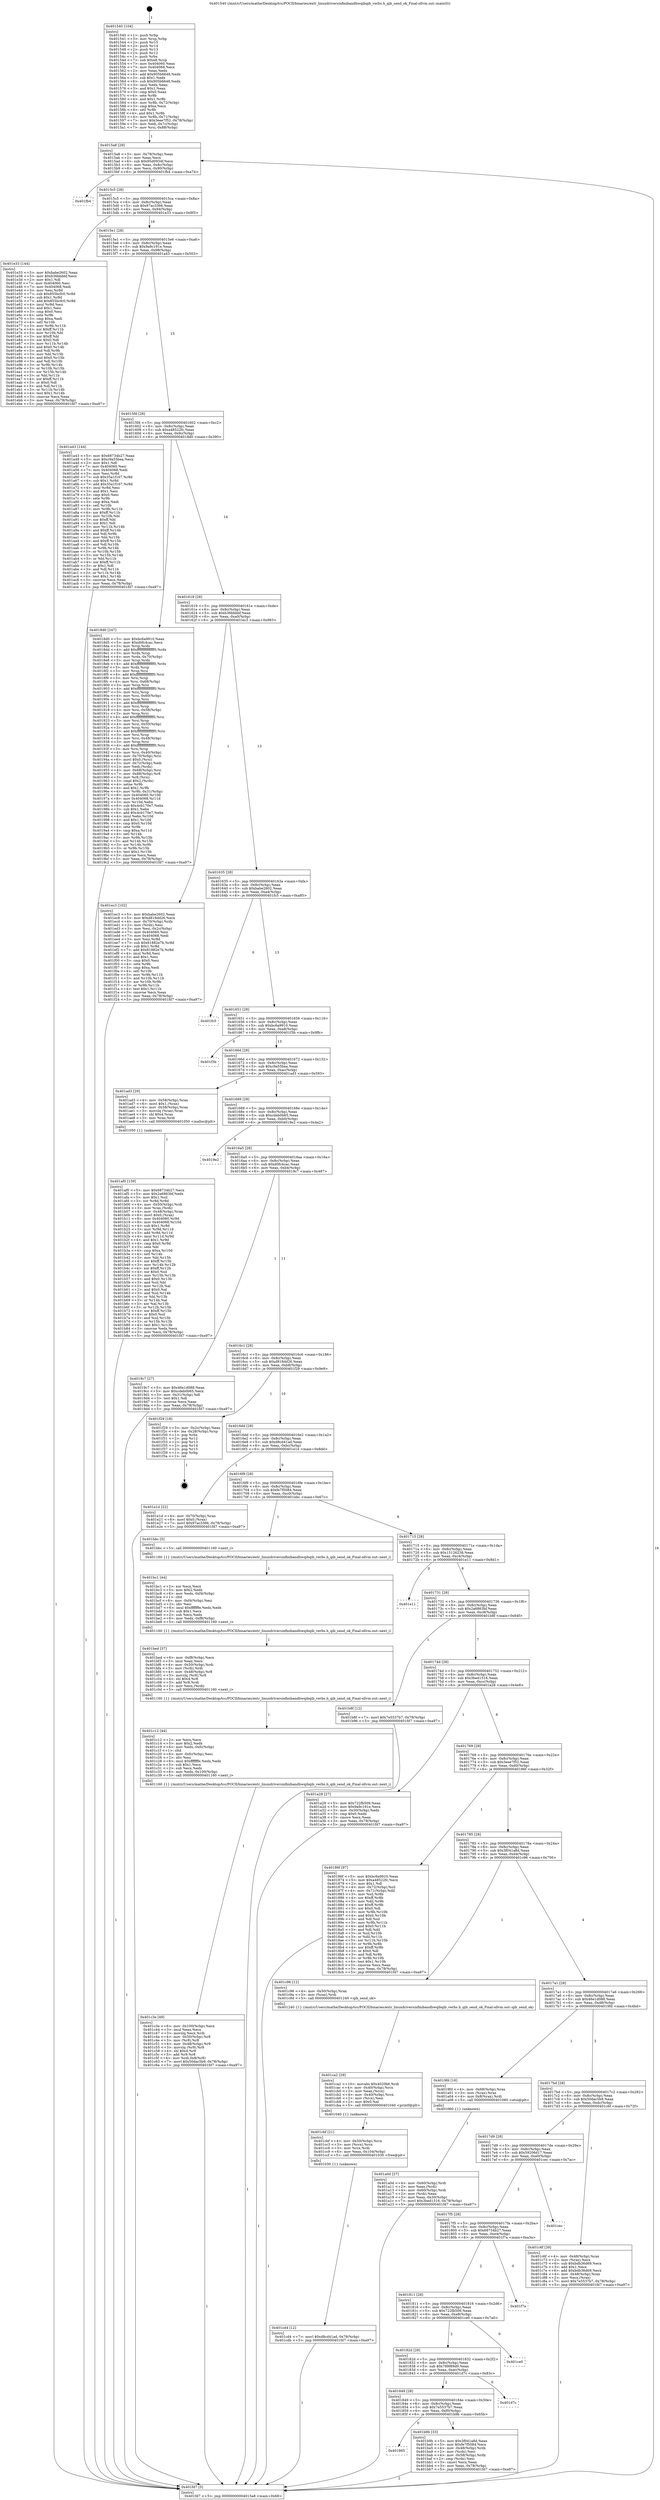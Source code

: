 digraph "0x401540" {
  label = "0x401540 (/mnt/c/Users/mathe/Desktop/tcc/POCII/binaries/extr_linuxdriversinfinibandhwqibqib_verbs.h_qib_send_ok_Final-ollvm.out::main(0))"
  labelloc = "t"
  node[shape=record]

  Entry [label="",width=0.3,height=0.3,shape=circle,fillcolor=black,style=filled]
  "0x4015a8" [label="{
     0x4015a8 [29]\l
     | [instrs]\l
     &nbsp;&nbsp;0x4015a8 \<+3\>: mov -0x78(%rbp),%eax\l
     &nbsp;&nbsp;0x4015ab \<+2\>: mov %eax,%ecx\l
     &nbsp;&nbsp;0x4015ad \<+6\>: sub $0x95d0934f,%ecx\l
     &nbsp;&nbsp;0x4015b3 \<+6\>: mov %eax,-0x8c(%rbp)\l
     &nbsp;&nbsp;0x4015b9 \<+6\>: mov %ecx,-0x90(%rbp)\l
     &nbsp;&nbsp;0x4015bf \<+6\>: je 0000000000401fb4 \<main+0xa74\>\l
  }"]
  "0x401fb4" [label="{
     0x401fb4\l
  }", style=dashed]
  "0x4015c5" [label="{
     0x4015c5 [28]\l
     | [instrs]\l
     &nbsp;&nbsp;0x4015c5 \<+5\>: jmp 00000000004015ca \<main+0x8a\>\l
     &nbsp;&nbsp;0x4015ca \<+6\>: mov -0x8c(%rbp),%eax\l
     &nbsp;&nbsp;0x4015d0 \<+5\>: sub $0x97ac3366,%eax\l
     &nbsp;&nbsp;0x4015d5 \<+6\>: mov %eax,-0x94(%rbp)\l
     &nbsp;&nbsp;0x4015db \<+6\>: je 0000000000401e33 \<main+0x8f3\>\l
  }"]
  Exit [label="",width=0.3,height=0.3,shape=circle,fillcolor=black,style=filled,peripheries=2]
  "0x401e33" [label="{
     0x401e33 [144]\l
     | [instrs]\l
     &nbsp;&nbsp;0x401e33 \<+5\>: mov $0xbabe2602,%eax\l
     &nbsp;&nbsp;0x401e38 \<+5\>: mov $0xb36bbbbf,%ecx\l
     &nbsp;&nbsp;0x401e3d \<+2\>: mov $0x1,%dl\l
     &nbsp;&nbsp;0x401e3f \<+7\>: mov 0x404060,%esi\l
     &nbsp;&nbsp;0x401e46 \<+7\>: mov 0x404068,%edi\l
     &nbsp;&nbsp;0x401e4d \<+3\>: mov %esi,%r8d\l
     &nbsp;&nbsp;0x401e50 \<+7\>: sub $0x855bcfc0,%r8d\l
     &nbsp;&nbsp;0x401e57 \<+4\>: sub $0x1,%r8d\l
     &nbsp;&nbsp;0x401e5b \<+7\>: add $0x855bcfc0,%r8d\l
     &nbsp;&nbsp;0x401e62 \<+4\>: imul %r8d,%esi\l
     &nbsp;&nbsp;0x401e66 \<+3\>: and $0x1,%esi\l
     &nbsp;&nbsp;0x401e69 \<+3\>: cmp $0x0,%esi\l
     &nbsp;&nbsp;0x401e6c \<+4\>: sete %r9b\l
     &nbsp;&nbsp;0x401e70 \<+3\>: cmp $0xa,%edi\l
     &nbsp;&nbsp;0x401e73 \<+4\>: setl %r10b\l
     &nbsp;&nbsp;0x401e77 \<+3\>: mov %r9b,%r11b\l
     &nbsp;&nbsp;0x401e7a \<+4\>: xor $0xff,%r11b\l
     &nbsp;&nbsp;0x401e7e \<+3\>: mov %r10b,%bl\l
     &nbsp;&nbsp;0x401e81 \<+3\>: xor $0xff,%bl\l
     &nbsp;&nbsp;0x401e84 \<+3\>: xor $0x0,%dl\l
     &nbsp;&nbsp;0x401e87 \<+3\>: mov %r11b,%r14b\l
     &nbsp;&nbsp;0x401e8a \<+4\>: and $0x0,%r14b\l
     &nbsp;&nbsp;0x401e8e \<+3\>: and %dl,%r9b\l
     &nbsp;&nbsp;0x401e91 \<+3\>: mov %bl,%r15b\l
     &nbsp;&nbsp;0x401e94 \<+4\>: and $0x0,%r15b\l
     &nbsp;&nbsp;0x401e98 \<+3\>: and %dl,%r10b\l
     &nbsp;&nbsp;0x401e9b \<+3\>: or %r9b,%r14b\l
     &nbsp;&nbsp;0x401e9e \<+3\>: or %r10b,%r15b\l
     &nbsp;&nbsp;0x401ea1 \<+3\>: xor %r15b,%r14b\l
     &nbsp;&nbsp;0x401ea4 \<+3\>: or %bl,%r11b\l
     &nbsp;&nbsp;0x401ea7 \<+4\>: xor $0xff,%r11b\l
     &nbsp;&nbsp;0x401eab \<+3\>: or $0x0,%dl\l
     &nbsp;&nbsp;0x401eae \<+3\>: and %dl,%r11b\l
     &nbsp;&nbsp;0x401eb1 \<+3\>: or %r11b,%r14b\l
     &nbsp;&nbsp;0x401eb4 \<+4\>: test $0x1,%r14b\l
     &nbsp;&nbsp;0x401eb8 \<+3\>: cmovne %ecx,%eax\l
     &nbsp;&nbsp;0x401ebb \<+3\>: mov %eax,-0x78(%rbp)\l
     &nbsp;&nbsp;0x401ebe \<+5\>: jmp 0000000000401fd7 \<main+0xa97\>\l
  }"]
  "0x4015e1" [label="{
     0x4015e1 [28]\l
     | [instrs]\l
     &nbsp;&nbsp;0x4015e1 \<+5\>: jmp 00000000004015e6 \<main+0xa6\>\l
     &nbsp;&nbsp;0x4015e6 \<+6\>: mov -0x8c(%rbp),%eax\l
     &nbsp;&nbsp;0x4015ec \<+5\>: sub $0x9a9c191e,%eax\l
     &nbsp;&nbsp;0x4015f1 \<+6\>: mov %eax,-0x98(%rbp)\l
     &nbsp;&nbsp;0x4015f7 \<+6\>: je 0000000000401a43 \<main+0x503\>\l
  }"]
  "0x401cd4" [label="{
     0x401cd4 [12]\l
     | [instrs]\l
     &nbsp;&nbsp;0x401cd4 \<+7\>: movl $0xd8cd41ad,-0x78(%rbp)\l
     &nbsp;&nbsp;0x401cdb \<+5\>: jmp 0000000000401fd7 \<main+0xa97\>\l
  }"]
  "0x401a43" [label="{
     0x401a43 [144]\l
     | [instrs]\l
     &nbsp;&nbsp;0x401a43 \<+5\>: mov $0x68734b27,%eax\l
     &nbsp;&nbsp;0x401a48 \<+5\>: mov $0xc9a55bea,%ecx\l
     &nbsp;&nbsp;0x401a4d \<+2\>: mov $0x1,%dl\l
     &nbsp;&nbsp;0x401a4f \<+7\>: mov 0x404060,%esi\l
     &nbsp;&nbsp;0x401a56 \<+7\>: mov 0x404068,%edi\l
     &nbsp;&nbsp;0x401a5d \<+3\>: mov %esi,%r8d\l
     &nbsp;&nbsp;0x401a60 \<+7\>: sub $0x35a1f167,%r8d\l
     &nbsp;&nbsp;0x401a67 \<+4\>: sub $0x1,%r8d\l
     &nbsp;&nbsp;0x401a6b \<+7\>: add $0x35a1f167,%r8d\l
     &nbsp;&nbsp;0x401a72 \<+4\>: imul %r8d,%esi\l
     &nbsp;&nbsp;0x401a76 \<+3\>: and $0x1,%esi\l
     &nbsp;&nbsp;0x401a79 \<+3\>: cmp $0x0,%esi\l
     &nbsp;&nbsp;0x401a7c \<+4\>: sete %r9b\l
     &nbsp;&nbsp;0x401a80 \<+3\>: cmp $0xa,%edi\l
     &nbsp;&nbsp;0x401a83 \<+4\>: setl %r10b\l
     &nbsp;&nbsp;0x401a87 \<+3\>: mov %r9b,%r11b\l
     &nbsp;&nbsp;0x401a8a \<+4\>: xor $0xff,%r11b\l
     &nbsp;&nbsp;0x401a8e \<+3\>: mov %r10b,%bl\l
     &nbsp;&nbsp;0x401a91 \<+3\>: xor $0xff,%bl\l
     &nbsp;&nbsp;0x401a94 \<+3\>: xor $0x1,%dl\l
     &nbsp;&nbsp;0x401a97 \<+3\>: mov %r11b,%r14b\l
     &nbsp;&nbsp;0x401a9a \<+4\>: and $0xff,%r14b\l
     &nbsp;&nbsp;0x401a9e \<+3\>: and %dl,%r9b\l
     &nbsp;&nbsp;0x401aa1 \<+3\>: mov %bl,%r15b\l
     &nbsp;&nbsp;0x401aa4 \<+4\>: and $0xff,%r15b\l
     &nbsp;&nbsp;0x401aa8 \<+3\>: and %dl,%r10b\l
     &nbsp;&nbsp;0x401aab \<+3\>: or %r9b,%r14b\l
     &nbsp;&nbsp;0x401aae \<+3\>: or %r10b,%r15b\l
     &nbsp;&nbsp;0x401ab1 \<+3\>: xor %r15b,%r14b\l
     &nbsp;&nbsp;0x401ab4 \<+3\>: or %bl,%r11b\l
     &nbsp;&nbsp;0x401ab7 \<+4\>: xor $0xff,%r11b\l
     &nbsp;&nbsp;0x401abb \<+3\>: or $0x1,%dl\l
     &nbsp;&nbsp;0x401abe \<+3\>: and %dl,%r11b\l
     &nbsp;&nbsp;0x401ac1 \<+3\>: or %r11b,%r14b\l
     &nbsp;&nbsp;0x401ac4 \<+4\>: test $0x1,%r14b\l
     &nbsp;&nbsp;0x401ac8 \<+3\>: cmovne %ecx,%eax\l
     &nbsp;&nbsp;0x401acb \<+3\>: mov %eax,-0x78(%rbp)\l
     &nbsp;&nbsp;0x401ace \<+5\>: jmp 0000000000401fd7 \<main+0xa97\>\l
  }"]
  "0x4015fd" [label="{
     0x4015fd [28]\l
     | [instrs]\l
     &nbsp;&nbsp;0x4015fd \<+5\>: jmp 0000000000401602 \<main+0xc2\>\l
     &nbsp;&nbsp;0x401602 \<+6\>: mov -0x8c(%rbp),%eax\l
     &nbsp;&nbsp;0x401608 \<+5\>: sub $0xa48522fc,%eax\l
     &nbsp;&nbsp;0x40160d \<+6\>: mov %eax,-0x9c(%rbp)\l
     &nbsp;&nbsp;0x401613 \<+6\>: je 00000000004018d0 \<main+0x390\>\l
  }"]
  "0x401cbf" [label="{
     0x401cbf [21]\l
     | [instrs]\l
     &nbsp;&nbsp;0x401cbf \<+4\>: mov -0x50(%rbp),%rcx\l
     &nbsp;&nbsp;0x401cc3 \<+3\>: mov (%rcx),%rcx\l
     &nbsp;&nbsp;0x401cc6 \<+3\>: mov %rcx,%rdi\l
     &nbsp;&nbsp;0x401cc9 \<+6\>: mov %eax,-0x104(%rbp)\l
     &nbsp;&nbsp;0x401ccf \<+5\>: call 0000000000401030 \<free@plt\>\l
     | [calls]\l
     &nbsp;&nbsp;0x401030 \{1\} (unknown)\l
  }"]
  "0x4018d0" [label="{
     0x4018d0 [247]\l
     | [instrs]\l
     &nbsp;&nbsp;0x4018d0 \<+5\>: mov $0xbc6a9910,%eax\l
     &nbsp;&nbsp;0x4018d5 \<+5\>: mov $0xd0fc4cac,%ecx\l
     &nbsp;&nbsp;0x4018da \<+3\>: mov %rsp,%rdx\l
     &nbsp;&nbsp;0x4018dd \<+4\>: add $0xfffffffffffffff0,%rdx\l
     &nbsp;&nbsp;0x4018e1 \<+3\>: mov %rdx,%rsp\l
     &nbsp;&nbsp;0x4018e4 \<+4\>: mov %rdx,-0x70(%rbp)\l
     &nbsp;&nbsp;0x4018e8 \<+3\>: mov %rsp,%rdx\l
     &nbsp;&nbsp;0x4018eb \<+4\>: add $0xfffffffffffffff0,%rdx\l
     &nbsp;&nbsp;0x4018ef \<+3\>: mov %rdx,%rsp\l
     &nbsp;&nbsp;0x4018f2 \<+3\>: mov %rsp,%rsi\l
     &nbsp;&nbsp;0x4018f5 \<+4\>: add $0xfffffffffffffff0,%rsi\l
     &nbsp;&nbsp;0x4018f9 \<+3\>: mov %rsi,%rsp\l
     &nbsp;&nbsp;0x4018fc \<+4\>: mov %rsi,-0x68(%rbp)\l
     &nbsp;&nbsp;0x401900 \<+3\>: mov %rsp,%rsi\l
     &nbsp;&nbsp;0x401903 \<+4\>: add $0xfffffffffffffff0,%rsi\l
     &nbsp;&nbsp;0x401907 \<+3\>: mov %rsi,%rsp\l
     &nbsp;&nbsp;0x40190a \<+4\>: mov %rsi,-0x60(%rbp)\l
     &nbsp;&nbsp;0x40190e \<+3\>: mov %rsp,%rsi\l
     &nbsp;&nbsp;0x401911 \<+4\>: add $0xfffffffffffffff0,%rsi\l
     &nbsp;&nbsp;0x401915 \<+3\>: mov %rsi,%rsp\l
     &nbsp;&nbsp;0x401918 \<+4\>: mov %rsi,-0x58(%rbp)\l
     &nbsp;&nbsp;0x40191c \<+3\>: mov %rsp,%rsi\l
     &nbsp;&nbsp;0x40191f \<+4\>: add $0xfffffffffffffff0,%rsi\l
     &nbsp;&nbsp;0x401923 \<+3\>: mov %rsi,%rsp\l
     &nbsp;&nbsp;0x401926 \<+4\>: mov %rsi,-0x50(%rbp)\l
     &nbsp;&nbsp;0x40192a \<+3\>: mov %rsp,%rsi\l
     &nbsp;&nbsp;0x40192d \<+4\>: add $0xfffffffffffffff0,%rsi\l
     &nbsp;&nbsp;0x401931 \<+3\>: mov %rsi,%rsp\l
     &nbsp;&nbsp;0x401934 \<+4\>: mov %rsi,-0x48(%rbp)\l
     &nbsp;&nbsp;0x401938 \<+3\>: mov %rsp,%rsi\l
     &nbsp;&nbsp;0x40193b \<+4\>: add $0xfffffffffffffff0,%rsi\l
     &nbsp;&nbsp;0x40193f \<+3\>: mov %rsi,%rsp\l
     &nbsp;&nbsp;0x401942 \<+4\>: mov %rsi,-0x40(%rbp)\l
     &nbsp;&nbsp;0x401946 \<+4\>: mov -0x70(%rbp),%rsi\l
     &nbsp;&nbsp;0x40194a \<+6\>: movl $0x0,(%rsi)\l
     &nbsp;&nbsp;0x401950 \<+3\>: mov -0x7c(%rbp),%edi\l
     &nbsp;&nbsp;0x401953 \<+2\>: mov %edi,(%rdx)\l
     &nbsp;&nbsp;0x401955 \<+4\>: mov -0x68(%rbp),%rsi\l
     &nbsp;&nbsp;0x401959 \<+7\>: mov -0x88(%rbp),%r8\l
     &nbsp;&nbsp;0x401960 \<+3\>: mov %r8,(%rsi)\l
     &nbsp;&nbsp;0x401963 \<+3\>: cmpl $0x2,(%rdx)\l
     &nbsp;&nbsp;0x401966 \<+4\>: setne %r9b\l
     &nbsp;&nbsp;0x40196a \<+4\>: and $0x1,%r9b\l
     &nbsp;&nbsp;0x40196e \<+4\>: mov %r9b,-0x31(%rbp)\l
     &nbsp;&nbsp;0x401972 \<+8\>: mov 0x404060,%r10d\l
     &nbsp;&nbsp;0x40197a \<+8\>: mov 0x404068,%r11d\l
     &nbsp;&nbsp;0x401982 \<+3\>: mov %r10d,%ebx\l
     &nbsp;&nbsp;0x401985 \<+6\>: sub $0x4cb170e7,%ebx\l
     &nbsp;&nbsp;0x40198b \<+3\>: sub $0x1,%ebx\l
     &nbsp;&nbsp;0x40198e \<+6\>: add $0x4cb170e7,%ebx\l
     &nbsp;&nbsp;0x401994 \<+4\>: imul %ebx,%r10d\l
     &nbsp;&nbsp;0x401998 \<+4\>: and $0x1,%r10d\l
     &nbsp;&nbsp;0x40199c \<+4\>: cmp $0x0,%r10d\l
     &nbsp;&nbsp;0x4019a0 \<+4\>: sete %r9b\l
     &nbsp;&nbsp;0x4019a4 \<+4\>: cmp $0xa,%r11d\l
     &nbsp;&nbsp;0x4019a8 \<+4\>: setl %r14b\l
     &nbsp;&nbsp;0x4019ac \<+3\>: mov %r9b,%r15b\l
     &nbsp;&nbsp;0x4019af \<+3\>: and %r14b,%r15b\l
     &nbsp;&nbsp;0x4019b2 \<+3\>: xor %r14b,%r9b\l
     &nbsp;&nbsp;0x4019b5 \<+3\>: or %r9b,%r15b\l
     &nbsp;&nbsp;0x4019b8 \<+4\>: test $0x1,%r15b\l
     &nbsp;&nbsp;0x4019bc \<+3\>: cmovne %ecx,%eax\l
     &nbsp;&nbsp;0x4019bf \<+3\>: mov %eax,-0x78(%rbp)\l
     &nbsp;&nbsp;0x4019c2 \<+5\>: jmp 0000000000401fd7 \<main+0xa97\>\l
  }"]
  "0x401619" [label="{
     0x401619 [28]\l
     | [instrs]\l
     &nbsp;&nbsp;0x401619 \<+5\>: jmp 000000000040161e \<main+0xde\>\l
     &nbsp;&nbsp;0x40161e \<+6\>: mov -0x8c(%rbp),%eax\l
     &nbsp;&nbsp;0x401624 \<+5\>: sub $0xb36bbbbf,%eax\l
     &nbsp;&nbsp;0x401629 \<+6\>: mov %eax,-0xa0(%rbp)\l
     &nbsp;&nbsp;0x40162f \<+6\>: je 0000000000401ec3 \<main+0x983\>\l
  }"]
  "0x401ca2" [label="{
     0x401ca2 [29]\l
     | [instrs]\l
     &nbsp;&nbsp;0x401ca2 \<+10\>: movabs $0x4020b6,%rdi\l
     &nbsp;&nbsp;0x401cac \<+4\>: mov -0x40(%rbp),%rcx\l
     &nbsp;&nbsp;0x401cb0 \<+2\>: mov %eax,(%rcx)\l
     &nbsp;&nbsp;0x401cb2 \<+4\>: mov -0x40(%rbp),%rcx\l
     &nbsp;&nbsp;0x401cb6 \<+2\>: mov (%rcx),%esi\l
     &nbsp;&nbsp;0x401cb8 \<+2\>: mov $0x0,%al\l
     &nbsp;&nbsp;0x401cba \<+5\>: call 0000000000401040 \<printf@plt\>\l
     | [calls]\l
     &nbsp;&nbsp;0x401040 \{1\} (unknown)\l
  }"]
  "0x401ec3" [label="{
     0x401ec3 [102]\l
     | [instrs]\l
     &nbsp;&nbsp;0x401ec3 \<+5\>: mov $0xbabe2602,%eax\l
     &nbsp;&nbsp;0x401ec8 \<+5\>: mov $0xd818dd26,%ecx\l
     &nbsp;&nbsp;0x401ecd \<+4\>: mov -0x70(%rbp),%rdx\l
     &nbsp;&nbsp;0x401ed1 \<+2\>: mov (%rdx),%esi\l
     &nbsp;&nbsp;0x401ed3 \<+3\>: mov %esi,-0x2c(%rbp)\l
     &nbsp;&nbsp;0x401ed6 \<+7\>: mov 0x404060,%esi\l
     &nbsp;&nbsp;0x401edd \<+7\>: mov 0x404068,%edi\l
     &nbsp;&nbsp;0x401ee4 \<+3\>: mov %esi,%r8d\l
     &nbsp;&nbsp;0x401ee7 \<+7\>: sub $0x81882e7b,%r8d\l
     &nbsp;&nbsp;0x401eee \<+4\>: sub $0x1,%r8d\l
     &nbsp;&nbsp;0x401ef2 \<+7\>: add $0x81882e7b,%r8d\l
     &nbsp;&nbsp;0x401ef9 \<+4\>: imul %r8d,%esi\l
     &nbsp;&nbsp;0x401efd \<+3\>: and $0x1,%esi\l
     &nbsp;&nbsp;0x401f00 \<+3\>: cmp $0x0,%esi\l
     &nbsp;&nbsp;0x401f03 \<+4\>: sete %r9b\l
     &nbsp;&nbsp;0x401f07 \<+3\>: cmp $0xa,%edi\l
     &nbsp;&nbsp;0x401f0a \<+4\>: setl %r10b\l
     &nbsp;&nbsp;0x401f0e \<+3\>: mov %r9b,%r11b\l
     &nbsp;&nbsp;0x401f11 \<+3\>: and %r10b,%r11b\l
     &nbsp;&nbsp;0x401f14 \<+3\>: xor %r10b,%r9b\l
     &nbsp;&nbsp;0x401f17 \<+3\>: or %r9b,%r11b\l
     &nbsp;&nbsp;0x401f1a \<+4\>: test $0x1,%r11b\l
     &nbsp;&nbsp;0x401f1e \<+3\>: cmovne %ecx,%eax\l
     &nbsp;&nbsp;0x401f21 \<+3\>: mov %eax,-0x78(%rbp)\l
     &nbsp;&nbsp;0x401f24 \<+5\>: jmp 0000000000401fd7 \<main+0xa97\>\l
  }"]
  "0x401635" [label="{
     0x401635 [28]\l
     | [instrs]\l
     &nbsp;&nbsp;0x401635 \<+5\>: jmp 000000000040163a \<main+0xfa\>\l
     &nbsp;&nbsp;0x40163a \<+6\>: mov -0x8c(%rbp),%eax\l
     &nbsp;&nbsp;0x401640 \<+5\>: sub $0xbabe2602,%eax\l
     &nbsp;&nbsp;0x401645 \<+6\>: mov %eax,-0xa4(%rbp)\l
     &nbsp;&nbsp;0x40164b \<+6\>: je 0000000000401fc5 \<main+0xa85\>\l
  }"]
  "0x401c3e" [label="{
     0x401c3e [49]\l
     | [instrs]\l
     &nbsp;&nbsp;0x401c3e \<+6\>: mov -0x100(%rbp),%ecx\l
     &nbsp;&nbsp;0x401c44 \<+3\>: imul %eax,%ecx\l
     &nbsp;&nbsp;0x401c47 \<+3\>: movslq %ecx,%rdi\l
     &nbsp;&nbsp;0x401c4a \<+4\>: mov -0x50(%rbp),%r8\l
     &nbsp;&nbsp;0x401c4e \<+3\>: mov (%r8),%r8\l
     &nbsp;&nbsp;0x401c51 \<+4\>: mov -0x48(%rbp),%r9\l
     &nbsp;&nbsp;0x401c55 \<+3\>: movslq (%r9),%r9\l
     &nbsp;&nbsp;0x401c58 \<+4\>: shl $0x4,%r9\l
     &nbsp;&nbsp;0x401c5c \<+3\>: add %r9,%r8\l
     &nbsp;&nbsp;0x401c5f \<+4\>: mov %rdi,0x8(%r8)\l
     &nbsp;&nbsp;0x401c63 \<+7\>: movl $0x50dac5b9,-0x78(%rbp)\l
     &nbsp;&nbsp;0x401c6a \<+5\>: jmp 0000000000401fd7 \<main+0xa97\>\l
  }"]
  "0x401fc5" [label="{
     0x401fc5\l
  }", style=dashed]
  "0x401651" [label="{
     0x401651 [28]\l
     | [instrs]\l
     &nbsp;&nbsp;0x401651 \<+5\>: jmp 0000000000401656 \<main+0x116\>\l
     &nbsp;&nbsp;0x401656 \<+6\>: mov -0x8c(%rbp),%eax\l
     &nbsp;&nbsp;0x40165c \<+5\>: sub $0xbc6a9910,%eax\l
     &nbsp;&nbsp;0x401661 \<+6\>: mov %eax,-0xa8(%rbp)\l
     &nbsp;&nbsp;0x401667 \<+6\>: je 0000000000401f3b \<main+0x9fb\>\l
  }"]
  "0x401c12" [label="{
     0x401c12 [44]\l
     | [instrs]\l
     &nbsp;&nbsp;0x401c12 \<+2\>: xor %ecx,%ecx\l
     &nbsp;&nbsp;0x401c14 \<+5\>: mov $0x2,%edx\l
     &nbsp;&nbsp;0x401c19 \<+6\>: mov %edx,-0xfc(%rbp)\l
     &nbsp;&nbsp;0x401c1f \<+1\>: cltd\l
     &nbsp;&nbsp;0x401c20 \<+6\>: mov -0xfc(%rbp),%esi\l
     &nbsp;&nbsp;0x401c26 \<+2\>: idiv %esi\l
     &nbsp;&nbsp;0x401c28 \<+6\>: imul $0xfffffffe,%edx,%edx\l
     &nbsp;&nbsp;0x401c2e \<+3\>: sub $0x1,%ecx\l
     &nbsp;&nbsp;0x401c31 \<+2\>: sub %ecx,%edx\l
     &nbsp;&nbsp;0x401c33 \<+6\>: mov %edx,-0x100(%rbp)\l
     &nbsp;&nbsp;0x401c39 \<+5\>: call 0000000000401160 \<next_i\>\l
     | [calls]\l
     &nbsp;&nbsp;0x401160 \{1\} (/mnt/c/Users/mathe/Desktop/tcc/POCII/binaries/extr_linuxdriversinfinibandhwqibqib_verbs.h_qib_send_ok_Final-ollvm.out::next_i)\l
  }"]
  "0x401f3b" [label="{
     0x401f3b\l
  }", style=dashed]
  "0x40166d" [label="{
     0x40166d [28]\l
     | [instrs]\l
     &nbsp;&nbsp;0x40166d \<+5\>: jmp 0000000000401672 \<main+0x132\>\l
     &nbsp;&nbsp;0x401672 \<+6\>: mov -0x8c(%rbp),%eax\l
     &nbsp;&nbsp;0x401678 \<+5\>: sub $0xc9a55bea,%eax\l
     &nbsp;&nbsp;0x40167d \<+6\>: mov %eax,-0xac(%rbp)\l
     &nbsp;&nbsp;0x401683 \<+6\>: je 0000000000401ad3 \<main+0x593\>\l
  }"]
  "0x401bed" [label="{
     0x401bed [37]\l
     | [instrs]\l
     &nbsp;&nbsp;0x401bed \<+6\>: mov -0xf8(%rbp),%ecx\l
     &nbsp;&nbsp;0x401bf3 \<+3\>: imul %eax,%ecx\l
     &nbsp;&nbsp;0x401bf6 \<+4\>: mov -0x50(%rbp),%rdi\l
     &nbsp;&nbsp;0x401bfa \<+3\>: mov (%rdi),%rdi\l
     &nbsp;&nbsp;0x401bfd \<+4\>: mov -0x48(%rbp),%r8\l
     &nbsp;&nbsp;0x401c01 \<+3\>: movslq (%r8),%r8\l
     &nbsp;&nbsp;0x401c04 \<+4\>: shl $0x4,%r8\l
     &nbsp;&nbsp;0x401c08 \<+3\>: add %r8,%rdi\l
     &nbsp;&nbsp;0x401c0b \<+2\>: mov %ecx,(%rdi)\l
     &nbsp;&nbsp;0x401c0d \<+5\>: call 0000000000401160 \<next_i\>\l
     | [calls]\l
     &nbsp;&nbsp;0x401160 \{1\} (/mnt/c/Users/mathe/Desktop/tcc/POCII/binaries/extr_linuxdriversinfinibandhwqibqib_verbs.h_qib_send_ok_Final-ollvm.out::next_i)\l
  }"]
  "0x401ad3" [label="{
     0x401ad3 [29]\l
     | [instrs]\l
     &nbsp;&nbsp;0x401ad3 \<+4\>: mov -0x58(%rbp),%rax\l
     &nbsp;&nbsp;0x401ad7 \<+6\>: movl $0x1,(%rax)\l
     &nbsp;&nbsp;0x401add \<+4\>: mov -0x58(%rbp),%rax\l
     &nbsp;&nbsp;0x401ae1 \<+3\>: movslq (%rax),%rax\l
     &nbsp;&nbsp;0x401ae4 \<+4\>: shl $0x4,%rax\l
     &nbsp;&nbsp;0x401ae8 \<+3\>: mov %rax,%rdi\l
     &nbsp;&nbsp;0x401aeb \<+5\>: call 0000000000401050 \<malloc@plt\>\l
     | [calls]\l
     &nbsp;&nbsp;0x401050 \{1\} (unknown)\l
  }"]
  "0x401689" [label="{
     0x401689 [28]\l
     | [instrs]\l
     &nbsp;&nbsp;0x401689 \<+5\>: jmp 000000000040168e \<main+0x14e\>\l
     &nbsp;&nbsp;0x40168e \<+6\>: mov -0x8c(%rbp),%eax\l
     &nbsp;&nbsp;0x401694 \<+5\>: sub $0xcdeb0b65,%eax\l
     &nbsp;&nbsp;0x401699 \<+6\>: mov %eax,-0xb0(%rbp)\l
     &nbsp;&nbsp;0x40169f \<+6\>: je 00000000004019e2 \<main+0x4a2\>\l
  }"]
  "0x401bc1" [label="{
     0x401bc1 [44]\l
     | [instrs]\l
     &nbsp;&nbsp;0x401bc1 \<+2\>: xor %ecx,%ecx\l
     &nbsp;&nbsp;0x401bc3 \<+5\>: mov $0x2,%edx\l
     &nbsp;&nbsp;0x401bc8 \<+6\>: mov %edx,-0xf4(%rbp)\l
     &nbsp;&nbsp;0x401bce \<+1\>: cltd\l
     &nbsp;&nbsp;0x401bcf \<+6\>: mov -0xf4(%rbp),%esi\l
     &nbsp;&nbsp;0x401bd5 \<+2\>: idiv %esi\l
     &nbsp;&nbsp;0x401bd7 \<+6\>: imul $0xfffffffe,%edx,%edx\l
     &nbsp;&nbsp;0x401bdd \<+3\>: sub $0x1,%ecx\l
     &nbsp;&nbsp;0x401be0 \<+2\>: sub %ecx,%edx\l
     &nbsp;&nbsp;0x401be2 \<+6\>: mov %edx,-0xf8(%rbp)\l
     &nbsp;&nbsp;0x401be8 \<+5\>: call 0000000000401160 \<next_i\>\l
     | [calls]\l
     &nbsp;&nbsp;0x401160 \{1\} (/mnt/c/Users/mathe/Desktop/tcc/POCII/binaries/extr_linuxdriversinfinibandhwqibqib_verbs.h_qib_send_ok_Final-ollvm.out::next_i)\l
  }"]
  "0x4019e2" [label="{
     0x4019e2\l
  }", style=dashed]
  "0x4016a5" [label="{
     0x4016a5 [28]\l
     | [instrs]\l
     &nbsp;&nbsp;0x4016a5 \<+5\>: jmp 00000000004016aa \<main+0x16a\>\l
     &nbsp;&nbsp;0x4016aa \<+6\>: mov -0x8c(%rbp),%eax\l
     &nbsp;&nbsp;0x4016b0 \<+5\>: sub $0xd0fc4cac,%eax\l
     &nbsp;&nbsp;0x4016b5 \<+6\>: mov %eax,-0xb4(%rbp)\l
     &nbsp;&nbsp;0x4016bb \<+6\>: je 00000000004019c7 \<main+0x487\>\l
  }"]
  "0x401865" [label="{
     0x401865\l
  }", style=dashed]
  "0x4019c7" [label="{
     0x4019c7 [27]\l
     | [instrs]\l
     &nbsp;&nbsp;0x4019c7 \<+5\>: mov $0x46e1d088,%eax\l
     &nbsp;&nbsp;0x4019cc \<+5\>: mov $0xcdeb0b65,%ecx\l
     &nbsp;&nbsp;0x4019d1 \<+3\>: mov -0x31(%rbp),%dl\l
     &nbsp;&nbsp;0x4019d4 \<+3\>: test $0x1,%dl\l
     &nbsp;&nbsp;0x4019d7 \<+3\>: cmovne %ecx,%eax\l
     &nbsp;&nbsp;0x4019da \<+3\>: mov %eax,-0x78(%rbp)\l
     &nbsp;&nbsp;0x4019dd \<+5\>: jmp 0000000000401fd7 \<main+0xa97\>\l
  }"]
  "0x4016c1" [label="{
     0x4016c1 [28]\l
     | [instrs]\l
     &nbsp;&nbsp;0x4016c1 \<+5\>: jmp 00000000004016c6 \<main+0x186\>\l
     &nbsp;&nbsp;0x4016c6 \<+6\>: mov -0x8c(%rbp),%eax\l
     &nbsp;&nbsp;0x4016cc \<+5\>: sub $0xd818dd26,%eax\l
     &nbsp;&nbsp;0x4016d1 \<+6\>: mov %eax,-0xb8(%rbp)\l
     &nbsp;&nbsp;0x4016d7 \<+6\>: je 0000000000401f29 \<main+0x9e9\>\l
  }"]
  "0x401b9b" [label="{
     0x401b9b [33]\l
     | [instrs]\l
     &nbsp;&nbsp;0x401b9b \<+5\>: mov $0x3f041a8d,%eax\l
     &nbsp;&nbsp;0x401ba0 \<+5\>: mov $0xfe7f5084,%ecx\l
     &nbsp;&nbsp;0x401ba5 \<+4\>: mov -0x48(%rbp),%rdx\l
     &nbsp;&nbsp;0x401ba9 \<+2\>: mov (%rdx),%esi\l
     &nbsp;&nbsp;0x401bab \<+4\>: mov -0x58(%rbp),%rdx\l
     &nbsp;&nbsp;0x401baf \<+2\>: cmp (%rdx),%esi\l
     &nbsp;&nbsp;0x401bb1 \<+3\>: cmovl %ecx,%eax\l
     &nbsp;&nbsp;0x401bb4 \<+3\>: mov %eax,-0x78(%rbp)\l
     &nbsp;&nbsp;0x401bb7 \<+5\>: jmp 0000000000401fd7 \<main+0xa97\>\l
  }"]
  "0x401f29" [label="{
     0x401f29 [18]\l
     | [instrs]\l
     &nbsp;&nbsp;0x401f29 \<+3\>: mov -0x2c(%rbp),%eax\l
     &nbsp;&nbsp;0x401f2c \<+4\>: lea -0x28(%rbp),%rsp\l
     &nbsp;&nbsp;0x401f30 \<+1\>: pop %rbx\l
     &nbsp;&nbsp;0x401f31 \<+2\>: pop %r12\l
     &nbsp;&nbsp;0x401f33 \<+2\>: pop %r13\l
     &nbsp;&nbsp;0x401f35 \<+2\>: pop %r14\l
     &nbsp;&nbsp;0x401f37 \<+2\>: pop %r15\l
     &nbsp;&nbsp;0x401f39 \<+1\>: pop %rbp\l
     &nbsp;&nbsp;0x401f3a \<+1\>: ret\l
  }"]
  "0x4016dd" [label="{
     0x4016dd [28]\l
     | [instrs]\l
     &nbsp;&nbsp;0x4016dd \<+5\>: jmp 00000000004016e2 \<main+0x1a2\>\l
     &nbsp;&nbsp;0x4016e2 \<+6\>: mov -0x8c(%rbp),%eax\l
     &nbsp;&nbsp;0x4016e8 \<+5\>: sub $0xd8cd41ad,%eax\l
     &nbsp;&nbsp;0x4016ed \<+6\>: mov %eax,-0xbc(%rbp)\l
     &nbsp;&nbsp;0x4016f3 \<+6\>: je 0000000000401e1d \<main+0x8dd\>\l
  }"]
  "0x401849" [label="{
     0x401849 [28]\l
     | [instrs]\l
     &nbsp;&nbsp;0x401849 \<+5\>: jmp 000000000040184e \<main+0x30e\>\l
     &nbsp;&nbsp;0x40184e \<+6\>: mov -0x8c(%rbp),%eax\l
     &nbsp;&nbsp;0x401854 \<+5\>: sub $0x7e5537b7,%eax\l
     &nbsp;&nbsp;0x401859 \<+6\>: mov %eax,-0xf0(%rbp)\l
     &nbsp;&nbsp;0x40185f \<+6\>: je 0000000000401b9b \<main+0x65b\>\l
  }"]
  "0x401e1d" [label="{
     0x401e1d [22]\l
     | [instrs]\l
     &nbsp;&nbsp;0x401e1d \<+4\>: mov -0x70(%rbp),%rax\l
     &nbsp;&nbsp;0x401e21 \<+6\>: movl $0x0,(%rax)\l
     &nbsp;&nbsp;0x401e27 \<+7\>: movl $0x97ac3366,-0x78(%rbp)\l
     &nbsp;&nbsp;0x401e2e \<+5\>: jmp 0000000000401fd7 \<main+0xa97\>\l
  }"]
  "0x4016f9" [label="{
     0x4016f9 [28]\l
     | [instrs]\l
     &nbsp;&nbsp;0x4016f9 \<+5\>: jmp 00000000004016fe \<main+0x1be\>\l
     &nbsp;&nbsp;0x4016fe \<+6\>: mov -0x8c(%rbp),%eax\l
     &nbsp;&nbsp;0x401704 \<+5\>: sub $0xfe7f5084,%eax\l
     &nbsp;&nbsp;0x401709 \<+6\>: mov %eax,-0xc0(%rbp)\l
     &nbsp;&nbsp;0x40170f \<+6\>: je 0000000000401bbc \<main+0x67c\>\l
  }"]
  "0x401d7c" [label="{
     0x401d7c\l
  }", style=dashed]
  "0x401bbc" [label="{
     0x401bbc [5]\l
     | [instrs]\l
     &nbsp;&nbsp;0x401bbc \<+5\>: call 0000000000401160 \<next_i\>\l
     | [calls]\l
     &nbsp;&nbsp;0x401160 \{1\} (/mnt/c/Users/mathe/Desktop/tcc/POCII/binaries/extr_linuxdriversinfinibandhwqibqib_verbs.h_qib_send_ok_Final-ollvm.out::next_i)\l
  }"]
  "0x401715" [label="{
     0x401715 [28]\l
     | [instrs]\l
     &nbsp;&nbsp;0x401715 \<+5\>: jmp 000000000040171a \<main+0x1da\>\l
     &nbsp;&nbsp;0x40171a \<+6\>: mov -0x8c(%rbp),%eax\l
     &nbsp;&nbsp;0x401720 \<+5\>: sub $0x15126238,%eax\l
     &nbsp;&nbsp;0x401725 \<+6\>: mov %eax,-0xc4(%rbp)\l
     &nbsp;&nbsp;0x40172b \<+6\>: je 0000000000401e11 \<main+0x8d1\>\l
  }"]
  "0x40182d" [label="{
     0x40182d [28]\l
     | [instrs]\l
     &nbsp;&nbsp;0x40182d \<+5\>: jmp 0000000000401832 \<main+0x2f2\>\l
     &nbsp;&nbsp;0x401832 \<+6\>: mov -0x8c(%rbp),%eax\l
     &nbsp;&nbsp;0x401838 \<+5\>: sub $0x789f89d9,%eax\l
     &nbsp;&nbsp;0x40183d \<+6\>: mov %eax,-0xec(%rbp)\l
     &nbsp;&nbsp;0x401843 \<+6\>: je 0000000000401d7c \<main+0x83c\>\l
  }"]
  "0x401e11" [label="{
     0x401e11\l
  }", style=dashed]
  "0x401731" [label="{
     0x401731 [28]\l
     | [instrs]\l
     &nbsp;&nbsp;0x401731 \<+5\>: jmp 0000000000401736 \<main+0x1f6\>\l
     &nbsp;&nbsp;0x401736 \<+6\>: mov -0x8c(%rbp),%eax\l
     &nbsp;&nbsp;0x40173c \<+5\>: sub $0x2a6863bf,%eax\l
     &nbsp;&nbsp;0x401741 \<+6\>: mov %eax,-0xc8(%rbp)\l
     &nbsp;&nbsp;0x401747 \<+6\>: je 0000000000401b8f \<main+0x64f\>\l
  }"]
  "0x401ce0" [label="{
     0x401ce0\l
  }", style=dashed]
  "0x401b8f" [label="{
     0x401b8f [12]\l
     | [instrs]\l
     &nbsp;&nbsp;0x401b8f \<+7\>: movl $0x7e5537b7,-0x78(%rbp)\l
     &nbsp;&nbsp;0x401b96 \<+5\>: jmp 0000000000401fd7 \<main+0xa97\>\l
  }"]
  "0x40174d" [label="{
     0x40174d [28]\l
     | [instrs]\l
     &nbsp;&nbsp;0x40174d \<+5\>: jmp 0000000000401752 \<main+0x212\>\l
     &nbsp;&nbsp;0x401752 \<+6\>: mov -0x8c(%rbp),%eax\l
     &nbsp;&nbsp;0x401758 \<+5\>: sub $0x3bed1516,%eax\l
     &nbsp;&nbsp;0x40175d \<+6\>: mov %eax,-0xcc(%rbp)\l
     &nbsp;&nbsp;0x401763 \<+6\>: je 0000000000401a28 \<main+0x4e8\>\l
  }"]
  "0x401811" [label="{
     0x401811 [28]\l
     | [instrs]\l
     &nbsp;&nbsp;0x401811 \<+5\>: jmp 0000000000401816 \<main+0x2d6\>\l
     &nbsp;&nbsp;0x401816 \<+6\>: mov -0x8c(%rbp),%eax\l
     &nbsp;&nbsp;0x40181c \<+5\>: sub $0x722fb509,%eax\l
     &nbsp;&nbsp;0x401821 \<+6\>: mov %eax,-0xe8(%rbp)\l
     &nbsp;&nbsp;0x401827 \<+6\>: je 0000000000401ce0 \<main+0x7a0\>\l
  }"]
  "0x401a28" [label="{
     0x401a28 [27]\l
     | [instrs]\l
     &nbsp;&nbsp;0x401a28 \<+5\>: mov $0x722fb509,%eax\l
     &nbsp;&nbsp;0x401a2d \<+5\>: mov $0x9a9c191e,%ecx\l
     &nbsp;&nbsp;0x401a32 \<+3\>: mov -0x30(%rbp),%edx\l
     &nbsp;&nbsp;0x401a35 \<+3\>: cmp $0x0,%edx\l
     &nbsp;&nbsp;0x401a38 \<+3\>: cmove %ecx,%eax\l
     &nbsp;&nbsp;0x401a3b \<+3\>: mov %eax,-0x78(%rbp)\l
     &nbsp;&nbsp;0x401a3e \<+5\>: jmp 0000000000401fd7 \<main+0xa97\>\l
  }"]
  "0x401769" [label="{
     0x401769 [28]\l
     | [instrs]\l
     &nbsp;&nbsp;0x401769 \<+5\>: jmp 000000000040176e \<main+0x22e\>\l
     &nbsp;&nbsp;0x40176e \<+6\>: mov -0x8c(%rbp),%eax\l
     &nbsp;&nbsp;0x401774 \<+5\>: sub $0x3eee7f52,%eax\l
     &nbsp;&nbsp;0x401779 \<+6\>: mov %eax,-0xd0(%rbp)\l
     &nbsp;&nbsp;0x40177f \<+6\>: je 000000000040186f \<main+0x32f\>\l
  }"]
  "0x401f7a" [label="{
     0x401f7a\l
  }", style=dashed]
  "0x40186f" [label="{
     0x40186f [97]\l
     | [instrs]\l
     &nbsp;&nbsp;0x40186f \<+5\>: mov $0xbc6a9910,%eax\l
     &nbsp;&nbsp;0x401874 \<+5\>: mov $0xa48522fc,%ecx\l
     &nbsp;&nbsp;0x401879 \<+2\>: mov $0x1,%dl\l
     &nbsp;&nbsp;0x40187b \<+4\>: mov -0x72(%rbp),%sil\l
     &nbsp;&nbsp;0x40187f \<+4\>: mov -0x71(%rbp),%dil\l
     &nbsp;&nbsp;0x401883 \<+3\>: mov %sil,%r8b\l
     &nbsp;&nbsp;0x401886 \<+4\>: xor $0xff,%r8b\l
     &nbsp;&nbsp;0x40188a \<+3\>: mov %dil,%r9b\l
     &nbsp;&nbsp;0x40188d \<+4\>: xor $0xff,%r9b\l
     &nbsp;&nbsp;0x401891 \<+3\>: xor $0x0,%dl\l
     &nbsp;&nbsp;0x401894 \<+3\>: mov %r8b,%r10b\l
     &nbsp;&nbsp;0x401897 \<+4\>: and $0x0,%r10b\l
     &nbsp;&nbsp;0x40189b \<+3\>: and %dl,%sil\l
     &nbsp;&nbsp;0x40189e \<+3\>: mov %r9b,%r11b\l
     &nbsp;&nbsp;0x4018a1 \<+4\>: and $0x0,%r11b\l
     &nbsp;&nbsp;0x4018a5 \<+3\>: and %dl,%dil\l
     &nbsp;&nbsp;0x4018a8 \<+3\>: or %sil,%r10b\l
     &nbsp;&nbsp;0x4018ab \<+3\>: or %dil,%r11b\l
     &nbsp;&nbsp;0x4018ae \<+3\>: xor %r11b,%r10b\l
     &nbsp;&nbsp;0x4018b1 \<+3\>: or %r9b,%r8b\l
     &nbsp;&nbsp;0x4018b4 \<+4\>: xor $0xff,%r8b\l
     &nbsp;&nbsp;0x4018b8 \<+3\>: or $0x0,%dl\l
     &nbsp;&nbsp;0x4018bb \<+3\>: and %dl,%r8b\l
     &nbsp;&nbsp;0x4018be \<+3\>: or %r8b,%r10b\l
     &nbsp;&nbsp;0x4018c1 \<+4\>: test $0x1,%r10b\l
     &nbsp;&nbsp;0x4018c5 \<+3\>: cmovne %ecx,%eax\l
     &nbsp;&nbsp;0x4018c8 \<+3\>: mov %eax,-0x78(%rbp)\l
     &nbsp;&nbsp;0x4018cb \<+5\>: jmp 0000000000401fd7 \<main+0xa97\>\l
  }"]
  "0x401785" [label="{
     0x401785 [28]\l
     | [instrs]\l
     &nbsp;&nbsp;0x401785 \<+5\>: jmp 000000000040178a \<main+0x24a\>\l
     &nbsp;&nbsp;0x40178a \<+6\>: mov -0x8c(%rbp),%eax\l
     &nbsp;&nbsp;0x401790 \<+5\>: sub $0x3f041a8d,%eax\l
     &nbsp;&nbsp;0x401795 \<+6\>: mov %eax,-0xd4(%rbp)\l
     &nbsp;&nbsp;0x40179b \<+6\>: je 0000000000401c96 \<main+0x756\>\l
  }"]
  "0x401fd7" [label="{
     0x401fd7 [5]\l
     | [instrs]\l
     &nbsp;&nbsp;0x401fd7 \<+5\>: jmp 00000000004015a8 \<main+0x68\>\l
  }"]
  "0x401540" [label="{
     0x401540 [104]\l
     | [instrs]\l
     &nbsp;&nbsp;0x401540 \<+1\>: push %rbp\l
     &nbsp;&nbsp;0x401541 \<+3\>: mov %rsp,%rbp\l
     &nbsp;&nbsp;0x401544 \<+2\>: push %r15\l
     &nbsp;&nbsp;0x401546 \<+2\>: push %r14\l
     &nbsp;&nbsp;0x401548 \<+2\>: push %r13\l
     &nbsp;&nbsp;0x40154a \<+2\>: push %r12\l
     &nbsp;&nbsp;0x40154c \<+1\>: push %rbx\l
     &nbsp;&nbsp;0x40154d \<+7\>: sub $0xe8,%rsp\l
     &nbsp;&nbsp;0x401554 \<+7\>: mov 0x404060,%eax\l
     &nbsp;&nbsp;0x40155b \<+7\>: mov 0x404068,%ecx\l
     &nbsp;&nbsp;0x401562 \<+2\>: mov %eax,%edx\l
     &nbsp;&nbsp;0x401564 \<+6\>: add $0x905b6648,%edx\l
     &nbsp;&nbsp;0x40156a \<+3\>: sub $0x1,%edx\l
     &nbsp;&nbsp;0x40156d \<+6\>: sub $0x905b6648,%edx\l
     &nbsp;&nbsp;0x401573 \<+3\>: imul %edx,%eax\l
     &nbsp;&nbsp;0x401576 \<+3\>: and $0x1,%eax\l
     &nbsp;&nbsp;0x401579 \<+3\>: cmp $0x0,%eax\l
     &nbsp;&nbsp;0x40157c \<+4\>: sete %r8b\l
     &nbsp;&nbsp;0x401580 \<+4\>: and $0x1,%r8b\l
     &nbsp;&nbsp;0x401584 \<+4\>: mov %r8b,-0x72(%rbp)\l
     &nbsp;&nbsp;0x401588 \<+3\>: cmp $0xa,%ecx\l
     &nbsp;&nbsp;0x40158b \<+4\>: setl %r8b\l
     &nbsp;&nbsp;0x40158f \<+4\>: and $0x1,%r8b\l
     &nbsp;&nbsp;0x401593 \<+4\>: mov %r8b,-0x71(%rbp)\l
     &nbsp;&nbsp;0x401597 \<+7\>: movl $0x3eee7f52,-0x78(%rbp)\l
     &nbsp;&nbsp;0x40159e \<+3\>: mov %edi,-0x7c(%rbp)\l
     &nbsp;&nbsp;0x4015a1 \<+7\>: mov %rsi,-0x88(%rbp)\l
  }"]
  "0x4017f5" [label="{
     0x4017f5 [28]\l
     | [instrs]\l
     &nbsp;&nbsp;0x4017f5 \<+5\>: jmp 00000000004017fa \<main+0x2ba\>\l
     &nbsp;&nbsp;0x4017fa \<+6\>: mov -0x8c(%rbp),%eax\l
     &nbsp;&nbsp;0x401800 \<+5\>: sub $0x68734b27,%eax\l
     &nbsp;&nbsp;0x401805 \<+6\>: mov %eax,-0xe4(%rbp)\l
     &nbsp;&nbsp;0x40180b \<+6\>: je 0000000000401f7a \<main+0xa3a\>\l
  }"]
  "0x401cec" [label="{
     0x401cec\l
  }", style=dashed]
  "0x401c96" [label="{
     0x401c96 [12]\l
     | [instrs]\l
     &nbsp;&nbsp;0x401c96 \<+4\>: mov -0x50(%rbp),%rax\l
     &nbsp;&nbsp;0x401c9a \<+3\>: mov (%rax),%rdi\l
     &nbsp;&nbsp;0x401c9d \<+5\>: call 0000000000401240 \<qib_send_ok\>\l
     | [calls]\l
     &nbsp;&nbsp;0x401240 \{1\} (/mnt/c/Users/mathe/Desktop/tcc/POCII/binaries/extr_linuxdriversinfinibandhwqibqib_verbs.h_qib_send_ok_Final-ollvm.out::qib_send_ok)\l
  }"]
  "0x4017a1" [label="{
     0x4017a1 [28]\l
     | [instrs]\l
     &nbsp;&nbsp;0x4017a1 \<+5\>: jmp 00000000004017a6 \<main+0x266\>\l
     &nbsp;&nbsp;0x4017a6 \<+6\>: mov -0x8c(%rbp),%eax\l
     &nbsp;&nbsp;0x4017ac \<+5\>: sub $0x46e1d088,%eax\l
     &nbsp;&nbsp;0x4017b1 \<+6\>: mov %eax,-0xd8(%rbp)\l
     &nbsp;&nbsp;0x4017b7 \<+6\>: je 00000000004019fd \<main+0x4bd\>\l
  }"]
  "0x4017d9" [label="{
     0x4017d9 [28]\l
     | [instrs]\l
     &nbsp;&nbsp;0x4017d9 \<+5\>: jmp 00000000004017de \<main+0x29e\>\l
     &nbsp;&nbsp;0x4017de \<+6\>: mov -0x8c(%rbp),%eax\l
     &nbsp;&nbsp;0x4017e4 \<+5\>: sub $0x59206d17,%eax\l
     &nbsp;&nbsp;0x4017e9 \<+6\>: mov %eax,-0xe0(%rbp)\l
     &nbsp;&nbsp;0x4017ef \<+6\>: je 0000000000401cec \<main+0x7ac\>\l
  }"]
  "0x4019fd" [label="{
     0x4019fd [16]\l
     | [instrs]\l
     &nbsp;&nbsp;0x4019fd \<+4\>: mov -0x68(%rbp),%rax\l
     &nbsp;&nbsp;0x401a01 \<+3\>: mov (%rax),%rax\l
     &nbsp;&nbsp;0x401a04 \<+4\>: mov 0x8(%rax),%rdi\l
     &nbsp;&nbsp;0x401a08 \<+5\>: call 0000000000401060 \<atoi@plt\>\l
     | [calls]\l
     &nbsp;&nbsp;0x401060 \{1\} (unknown)\l
  }"]
  "0x4017bd" [label="{
     0x4017bd [28]\l
     | [instrs]\l
     &nbsp;&nbsp;0x4017bd \<+5\>: jmp 00000000004017c2 \<main+0x282\>\l
     &nbsp;&nbsp;0x4017c2 \<+6\>: mov -0x8c(%rbp),%eax\l
     &nbsp;&nbsp;0x4017c8 \<+5\>: sub $0x50dac5b9,%eax\l
     &nbsp;&nbsp;0x4017cd \<+6\>: mov %eax,-0xdc(%rbp)\l
     &nbsp;&nbsp;0x4017d3 \<+6\>: je 0000000000401c6f \<main+0x72f\>\l
  }"]
  "0x401a0d" [label="{
     0x401a0d [27]\l
     | [instrs]\l
     &nbsp;&nbsp;0x401a0d \<+4\>: mov -0x60(%rbp),%rdi\l
     &nbsp;&nbsp;0x401a11 \<+2\>: mov %eax,(%rdi)\l
     &nbsp;&nbsp;0x401a13 \<+4\>: mov -0x60(%rbp),%rdi\l
     &nbsp;&nbsp;0x401a17 \<+2\>: mov (%rdi),%eax\l
     &nbsp;&nbsp;0x401a19 \<+3\>: mov %eax,-0x30(%rbp)\l
     &nbsp;&nbsp;0x401a1c \<+7\>: movl $0x3bed1516,-0x78(%rbp)\l
     &nbsp;&nbsp;0x401a23 \<+5\>: jmp 0000000000401fd7 \<main+0xa97\>\l
  }"]
  "0x401af0" [label="{
     0x401af0 [159]\l
     | [instrs]\l
     &nbsp;&nbsp;0x401af0 \<+5\>: mov $0x68734b27,%ecx\l
     &nbsp;&nbsp;0x401af5 \<+5\>: mov $0x2a6863bf,%edx\l
     &nbsp;&nbsp;0x401afa \<+3\>: mov $0x1,%sil\l
     &nbsp;&nbsp;0x401afd \<+3\>: xor %r8d,%r8d\l
     &nbsp;&nbsp;0x401b00 \<+4\>: mov -0x50(%rbp),%rdi\l
     &nbsp;&nbsp;0x401b04 \<+3\>: mov %rax,(%rdi)\l
     &nbsp;&nbsp;0x401b07 \<+4\>: mov -0x48(%rbp),%rax\l
     &nbsp;&nbsp;0x401b0b \<+6\>: movl $0x0,(%rax)\l
     &nbsp;&nbsp;0x401b11 \<+8\>: mov 0x404060,%r9d\l
     &nbsp;&nbsp;0x401b19 \<+8\>: mov 0x404068,%r10d\l
     &nbsp;&nbsp;0x401b21 \<+4\>: sub $0x1,%r8d\l
     &nbsp;&nbsp;0x401b25 \<+3\>: mov %r9d,%r11d\l
     &nbsp;&nbsp;0x401b28 \<+3\>: add %r8d,%r11d\l
     &nbsp;&nbsp;0x401b2b \<+4\>: imul %r11d,%r9d\l
     &nbsp;&nbsp;0x401b2f \<+4\>: and $0x1,%r9d\l
     &nbsp;&nbsp;0x401b33 \<+4\>: cmp $0x0,%r9d\l
     &nbsp;&nbsp;0x401b37 \<+3\>: sete %bl\l
     &nbsp;&nbsp;0x401b3a \<+4\>: cmp $0xa,%r10d\l
     &nbsp;&nbsp;0x401b3e \<+4\>: setl %r14b\l
     &nbsp;&nbsp;0x401b42 \<+3\>: mov %bl,%r15b\l
     &nbsp;&nbsp;0x401b45 \<+4\>: xor $0xff,%r15b\l
     &nbsp;&nbsp;0x401b49 \<+3\>: mov %r14b,%r12b\l
     &nbsp;&nbsp;0x401b4c \<+4\>: xor $0xff,%r12b\l
     &nbsp;&nbsp;0x401b50 \<+4\>: xor $0x0,%sil\l
     &nbsp;&nbsp;0x401b54 \<+3\>: mov %r15b,%r13b\l
     &nbsp;&nbsp;0x401b57 \<+4\>: and $0x0,%r13b\l
     &nbsp;&nbsp;0x401b5b \<+3\>: and %sil,%bl\l
     &nbsp;&nbsp;0x401b5e \<+3\>: mov %r12b,%al\l
     &nbsp;&nbsp;0x401b61 \<+2\>: and $0x0,%al\l
     &nbsp;&nbsp;0x401b63 \<+3\>: and %sil,%r14b\l
     &nbsp;&nbsp;0x401b66 \<+3\>: or %bl,%r13b\l
     &nbsp;&nbsp;0x401b69 \<+3\>: or %r14b,%al\l
     &nbsp;&nbsp;0x401b6c \<+3\>: xor %al,%r13b\l
     &nbsp;&nbsp;0x401b6f \<+3\>: or %r12b,%r15b\l
     &nbsp;&nbsp;0x401b72 \<+4\>: xor $0xff,%r15b\l
     &nbsp;&nbsp;0x401b76 \<+4\>: or $0x0,%sil\l
     &nbsp;&nbsp;0x401b7a \<+3\>: and %sil,%r15b\l
     &nbsp;&nbsp;0x401b7d \<+3\>: or %r15b,%r13b\l
     &nbsp;&nbsp;0x401b80 \<+4\>: test $0x1,%r13b\l
     &nbsp;&nbsp;0x401b84 \<+3\>: cmovne %edx,%ecx\l
     &nbsp;&nbsp;0x401b87 \<+3\>: mov %ecx,-0x78(%rbp)\l
     &nbsp;&nbsp;0x401b8a \<+5\>: jmp 0000000000401fd7 \<main+0xa97\>\l
  }"]
  "0x401c6f" [label="{
     0x401c6f [39]\l
     | [instrs]\l
     &nbsp;&nbsp;0x401c6f \<+4\>: mov -0x48(%rbp),%rax\l
     &nbsp;&nbsp;0x401c73 \<+2\>: mov (%rax),%ecx\l
     &nbsp;&nbsp;0x401c75 \<+6\>: sub $0xbdb36d69,%ecx\l
     &nbsp;&nbsp;0x401c7b \<+3\>: add $0x1,%ecx\l
     &nbsp;&nbsp;0x401c7e \<+6\>: add $0xbdb36d69,%ecx\l
     &nbsp;&nbsp;0x401c84 \<+4\>: mov -0x48(%rbp),%rax\l
     &nbsp;&nbsp;0x401c88 \<+2\>: mov %ecx,(%rax)\l
     &nbsp;&nbsp;0x401c8a \<+7\>: movl $0x7e5537b7,-0x78(%rbp)\l
     &nbsp;&nbsp;0x401c91 \<+5\>: jmp 0000000000401fd7 \<main+0xa97\>\l
  }"]
  Entry -> "0x401540" [label=" 1"]
  "0x4015a8" -> "0x401fb4" [label=" 0"]
  "0x4015a8" -> "0x4015c5" [label=" 17"]
  "0x401f29" -> Exit [label=" 1"]
  "0x4015c5" -> "0x401e33" [label=" 1"]
  "0x4015c5" -> "0x4015e1" [label=" 16"]
  "0x401ec3" -> "0x401fd7" [label=" 1"]
  "0x4015e1" -> "0x401a43" [label=" 1"]
  "0x4015e1" -> "0x4015fd" [label=" 15"]
  "0x401e33" -> "0x401fd7" [label=" 1"]
  "0x4015fd" -> "0x4018d0" [label=" 1"]
  "0x4015fd" -> "0x401619" [label=" 14"]
  "0x401e1d" -> "0x401fd7" [label=" 1"]
  "0x401619" -> "0x401ec3" [label=" 1"]
  "0x401619" -> "0x401635" [label=" 13"]
  "0x401cd4" -> "0x401fd7" [label=" 1"]
  "0x401635" -> "0x401fc5" [label=" 0"]
  "0x401635" -> "0x401651" [label=" 13"]
  "0x401cbf" -> "0x401cd4" [label=" 1"]
  "0x401651" -> "0x401f3b" [label=" 0"]
  "0x401651" -> "0x40166d" [label=" 13"]
  "0x401ca2" -> "0x401cbf" [label=" 1"]
  "0x40166d" -> "0x401ad3" [label=" 1"]
  "0x40166d" -> "0x401689" [label=" 12"]
  "0x401c96" -> "0x401ca2" [label=" 1"]
  "0x401689" -> "0x4019e2" [label=" 0"]
  "0x401689" -> "0x4016a5" [label=" 12"]
  "0x401c6f" -> "0x401fd7" [label=" 1"]
  "0x4016a5" -> "0x4019c7" [label=" 1"]
  "0x4016a5" -> "0x4016c1" [label=" 11"]
  "0x401c3e" -> "0x401fd7" [label=" 1"]
  "0x4016c1" -> "0x401f29" [label=" 1"]
  "0x4016c1" -> "0x4016dd" [label=" 10"]
  "0x401c12" -> "0x401c3e" [label=" 1"]
  "0x4016dd" -> "0x401e1d" [label=" 1"]
  "0x4016dd" -> "0x4016f9" [label=" 9"]
  "0x401bc1" -> "0x401bed" [label=" 1"]
  "0x4016f9" -> "0x401bbc" [label=" 1"]
  "0x4016f9" -> "0x401715" [label=" 8"]
  "0x401bbc" -> "0x401bc1" [label=" 1"]
  "0x401715" -> "0x401e11" [label=" 0"]
  "0x401715" -> "0x401731" [label=" 8"]
  "0x401849" -> "0x401865" [label=" 0"]
  "0x401731" -> "0x401b8f" [label=" 1"]
  "0x401731" -> "0x40174d" [label=" 7"]
  "0x401849" -> "0x401b9b" [label=" 2"]
  "0x40174d" -> "0x401a28" [label=" 1"]
  "0x40174d" -> "0x401769" [label=" 6"]
  "0x40182d" -> "0x401849" [label=" 2"]
  "0x401769" -> "0x40186f" [label=" 1"]
  "0x401769" -> "0x401785" [label=" 5"]
  "0x40186f" -> "0x401fd7" [label=" 1"]
  "0x401540" -> "0x4015a8" [label=" 1"]
  "0x401fd7" -> "0x4015a8" [label=" 16"]
  "0x40182d" -> "0x401d7c" [label=" 0"]
  "0x4018d0" -> "0x401fd7" [label=" 1"]
  "0x4019c7" -> "0x401fd7" [label=" 1"]
  "0x401811" -> "0x40182d" [label=" 2"]
  "0x401785" -> "0x401c96" [label=" 1"]
  "0x401785" -> "0x4017a1" [label=" 4"]
  "0x401811" -> "0x401ce0" [label=" 0"]
  "0x4017a1" -> "0x4019fd" [label=" 1"]
  "0x4017a1" -> "0x4017bd" [label=" 3"]
  "0x4019fd" -> "0x401a0d" [label=" 1"]
  "0x401a0d" -> "0x401fd7" [label=" 1"]
  "0x401a28" -> "0x401fd7" [label=" 1"]
  "0x401a43" -> "0x401fd7" [label=" 1"]
  "0x401ad3" -> "0x401af0" [label=" 1"]
  "0x401af0" -> "0x401fd7" [label=" 1"]
  "0x401b8f" -> "0x401fd7" [label=" 1"]
  "0x4017f5" -> "0x401811" [label=" 2"]
  "0x4017bd" -> "0x401c6f" [label=" 1"]
  "0x4017bd" -> "0x4017d9" [label=" 2"]
  "0x401bed" -> "0x401c12" [label=" 1"]
  "0x4017d9" -> "0x401cec" [label=" 0"]
  "0x4017d9" -> "0x4017f5" [label=" 2"]
  "0x401b9b" -> "0x401fd7" [label=" 2"]
  "0x4017f5" -> "0x401f7a" [label=" 0"]
}
